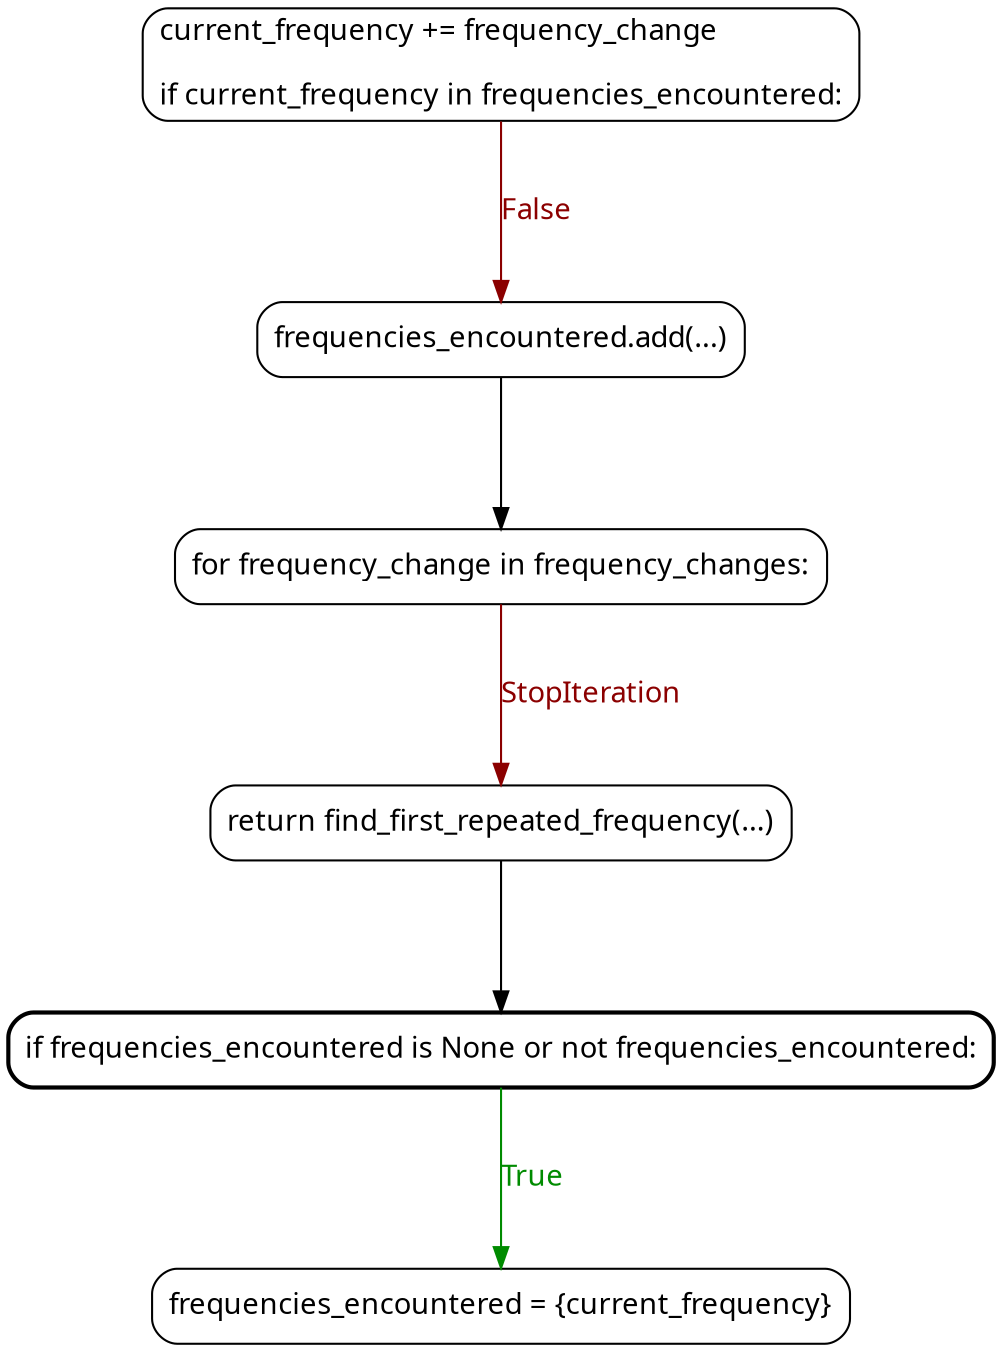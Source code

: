 strict digraph 0 {
    ranksep="1.0";
    node[shape="box",style="rounded",fontname="FiraCode Nerd Font"];
    edge[fontname="FiraCode Nerd Font"];
    5[label="current_frequency += frequency_change\l\lif current_frequency in frequencies_encountered:\l"];
    6[label="frequencies_encountered.add(...)"];
    2[label="for frequency_change in frequency_changes:"];
    4[label="return find_first_repeated_frequency(...)"];
    1[label="if frequencies_encountered is None or not frequencies_encountered:",style="rounded, bold"];
    3[label="frequencies_encountered = {current_frequency}"];
    5 -> 6 [label="False",color=red4,fontcolor=red4];
    6 -> 2 ;
    2 -> 4 [label="StopIteration",color=red4,fontcolor=red4];
    4 -> 1 ;
    1 -> 3 [label="True",color=green4,fontcolor=green4];
}